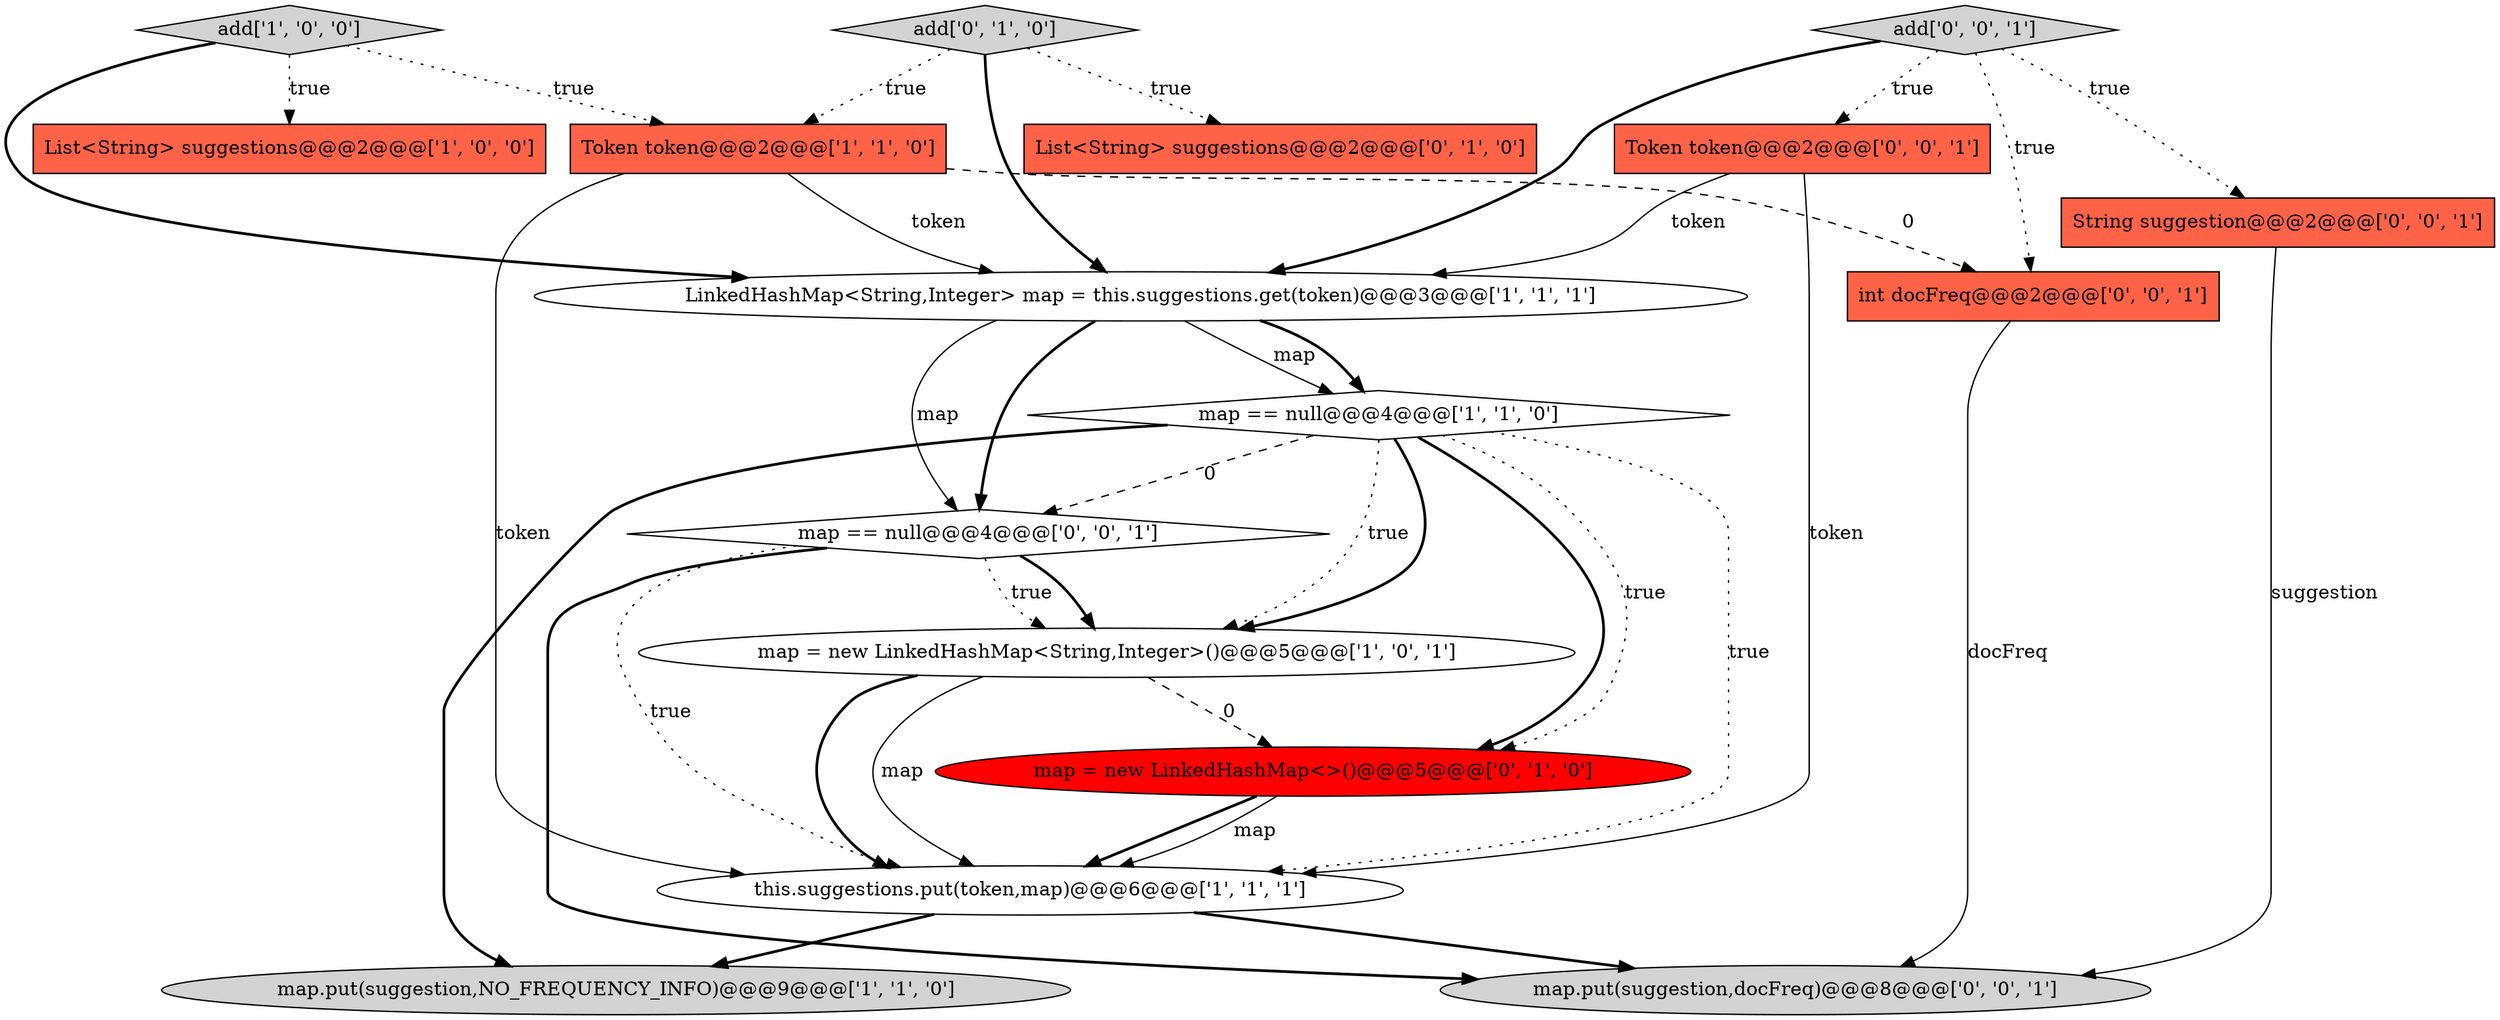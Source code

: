 digraph {
2 [style = filled, label = "LinkedHashMap<String,Integer> map = this.suggestions.get(token)@@@3@@@['1', '1', '1']", fillcolor = white, shape = ellipse image = "AAA0AAABBB1BBB"];
4 [style = filled, label = "List<String> suggestions@@@2@@@['1', '0', '0']", fillcolor = tomato, shape = box image = "AAA0AAABBB1BBB"];
5 [style = filled, label = "map == null@@@4@@@['1', '1', '0']", fillcolor = white, shape = diamond image = "AAA0AAABBB1BBB"];
6 [style = filled, label = "Token token@@@2@@@['1', '1', '0']", fillcolor = tomato, shape = box image = "AAA0AAABBB1BBB"];
10 [style = filled, label = "map = new LinkedHashMap<>()@@@5@@@['0', '1', '0']", fillcolor = red, shape = ellipse image = "AAA1AAABBB2BBB"];
9 [style = filled, label = "add['0', '1', '0']", fillcolor = lightgray, shape = diamond image = "AAA0AAABBB2BBB"];
12 [style = filled, label = "String suggestion@@@2@@@['0', '0', '1']", fillcolor = tomato, shape = box image = "AAA0AAABBB3BBB"];
13 [style = filled, label = "Token token@@@2@@@['0', '0', '1']", fillcolor = tomato, shape = box image = "AAA0AAABBB3BBB"];
7 [style = filled, label = "map.put(suggestion,NO_FREQUENCY_INFO)@@@9@@@['1', '1', '0']", fillcolor = lightgray, shape = ellipse image = "AAA0AAABBB1BBB"];
15 [style = filled, label = "add['0', '0', '1']", fillcolor = lightgray, shape = diamond image = "AAA0AAABBB3BBB"];
16 [style = filled, label = "map.put(suggestion,docFreq)@@@8@@@['0', '0', '1']", fillcolor = lightgray, shape = ellipse image = "AAA0AAABBB3BBB"];
3 [style = filled, label = "this.suggestions.put(token,map)@@@6@@@['1', '1', '1']", fillcolor = white, shape = ellipse image = "AAA0AAABBB1BBB"];
8 [style = filled, label = "List<String> suggestions@@@2@@@['0', '1', '0']", fillcolor = tomato, shape = box image = "AAA0AAABBB2BBB"];
14 [style = filled, label = "int docFreq@@@2@@@['0', '0', '1']", fillcolor = tomato, shape = box image = "AAA0AAABBB3BBB"];
1 [style = filled, label = "add['1', '0', '0']", fillcolor = lightgray, shape = diamond image = "AAA0AAABBB1BBB"];
11 [style = filled, label = "map == null@@@4@@@['0', '0', '1']", fillcolor = white, shape = diamond image = "AAA0AAABBB3BBB"];
0 [style = filled, label = "map = new LinkedHashMap<String,Integer>()@@@5@@@['1', '0', '1']", fillcolor = white, shape = ellipse image = "AAA0AAABBB1BBB"];
0->3 [style = bold, label=""];
11->16 [style = bold, label=""];
5->10 [style = bold, label=""];
12->16 [style = solid, label="suggestion"];
15->2 [style = bold, label=""];
13->2 [style = solid, label="token"];
13->3 [style = solid, label="token"];
2->5 [style = solid, label="map"];
9->2 [style = bold, label=""];
5->10 [style = dotted, label="true"];
6->3 [style = solid, label="token"];
2->11 [style = solid, label="map"];
10->3 [style = bold, label=""];
1->4 [style = dotted, label="true"];
5->0 [style = dotted, label="true"];
3->16 [style = bold, label=""];
5->3 [style = dotted, label="true"];
15->14 [style = dotted, label="true"];
9->6 [style = dotted, label="true"];
6->14 [style = dashed, label="0"];
6->2 [style = solid, label="token"];
0->10 [style = dashed, label="0"];
15->13 [style = dotted, label="true"];
9->8 [style = dotted, label="true"];
11->0 [style = bold, label=""];
5->0 [style = bold, label=""];
3->7 [style = bold, label=""];
10->3 [style = solid, label="map"];
5->11 [style = dashed, label="0"];
14->16 [style = solid, label="docFreq"];
11->0 [style = dotted, label="true"];
0->3 [style = solid, label="map"];
15->12 [style = dotted, label="true"];
5->7 [style = bold, label=""];
1->6 [style = dotted, label="true"];
1->2 [style = bold, label=""];
11->3 [style = dotted, label="true"];
2->11 [style = bold, label=""];
2->5 [style = bold, label=""];
}
